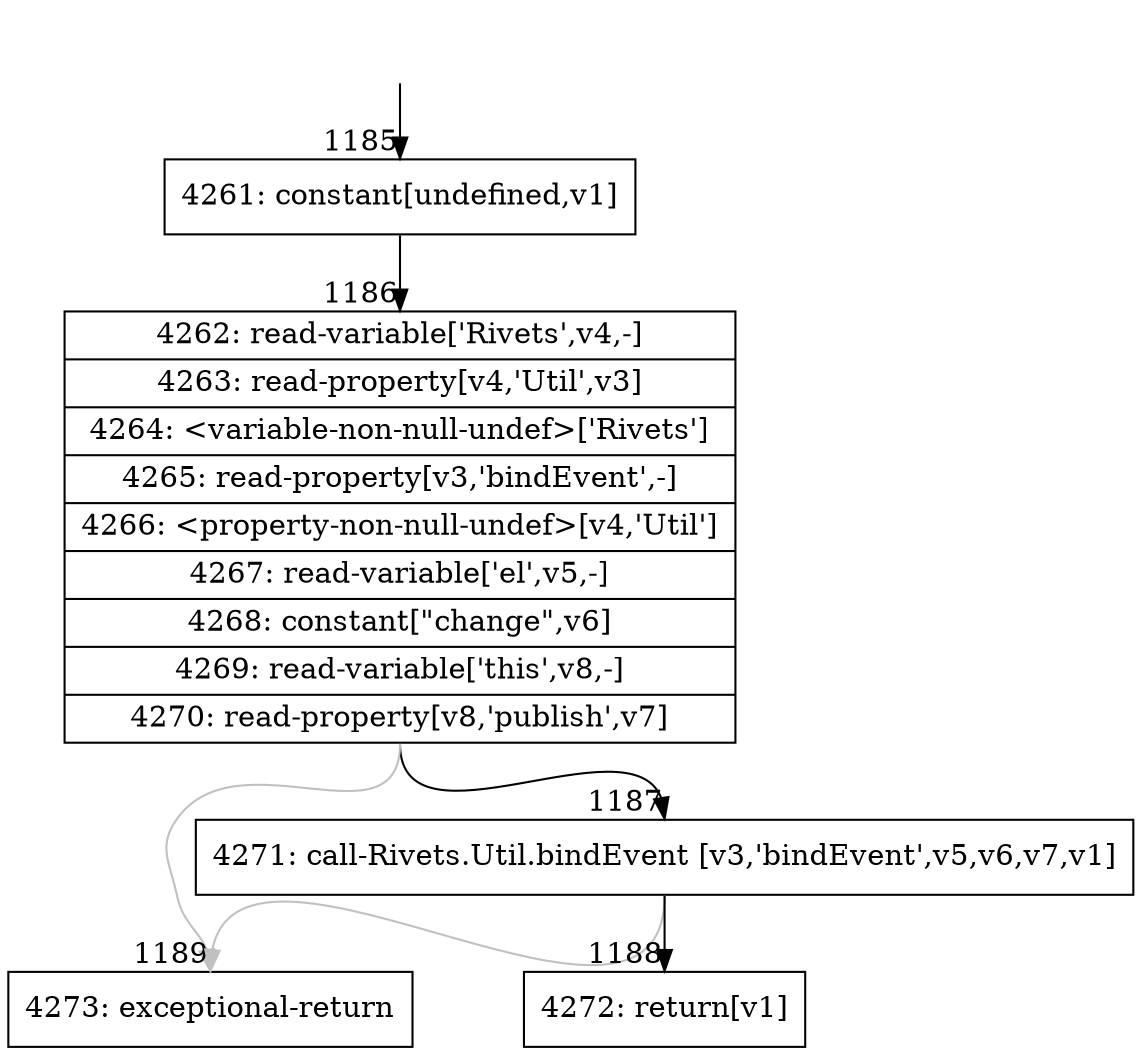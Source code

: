 digraph {
rankdir="TD"
BB_entry90[shape=none,label=""];
BB_entry90 -> BB1185 [tailport=s, headport=n, headlabel="    1185"]
BB1185 [shape=record label="{4261: constant[undefined,v1]}" ] 
BB1185 -> BB1186 [tailport=s, headport=n, headlabel="      1186"]
BB1186 [shape=record label="{4262: read-variable['Rivets',v4,-]|4263: read-property[v4,'Util',v3]|4264: \<variable-non-null-undef\>['Rivets']|4265: read-property[v3,'bindEvent',-]|4266: \<property-non-null-undef\>[v4,'Util']|4267: read-variable['el',v5,-]|4268: constant[\"change\",v6]|4269: read-variable['this',v8,-]|4270: read-property[v8,'publish',v7]}" ] 
BB1186 -> BB1187 [tailport=s, headport=n, headlabel="      1187"]
BB1186 -> BB1189 [tailport=s, headport=n, color=gray, headlabel="      1189"]
BB1187 [shape=record label="{4271: call-Rivets.Util.bindEvent [v3,'bindEvent',v5,v6,v7,v1]}" ] 
BB1187 -> BB1188 [tailport=s, headport=n, headlabel="      1188"]
BB1187 -> BB1189 [tailport=s, headport=n, color=gray]
BB1188 [shape=record label="{4272: return[v1]}" ] 
BB1189 [shape=record label="{4273: exceptional-return}" ] 
//#$~ 952
}
